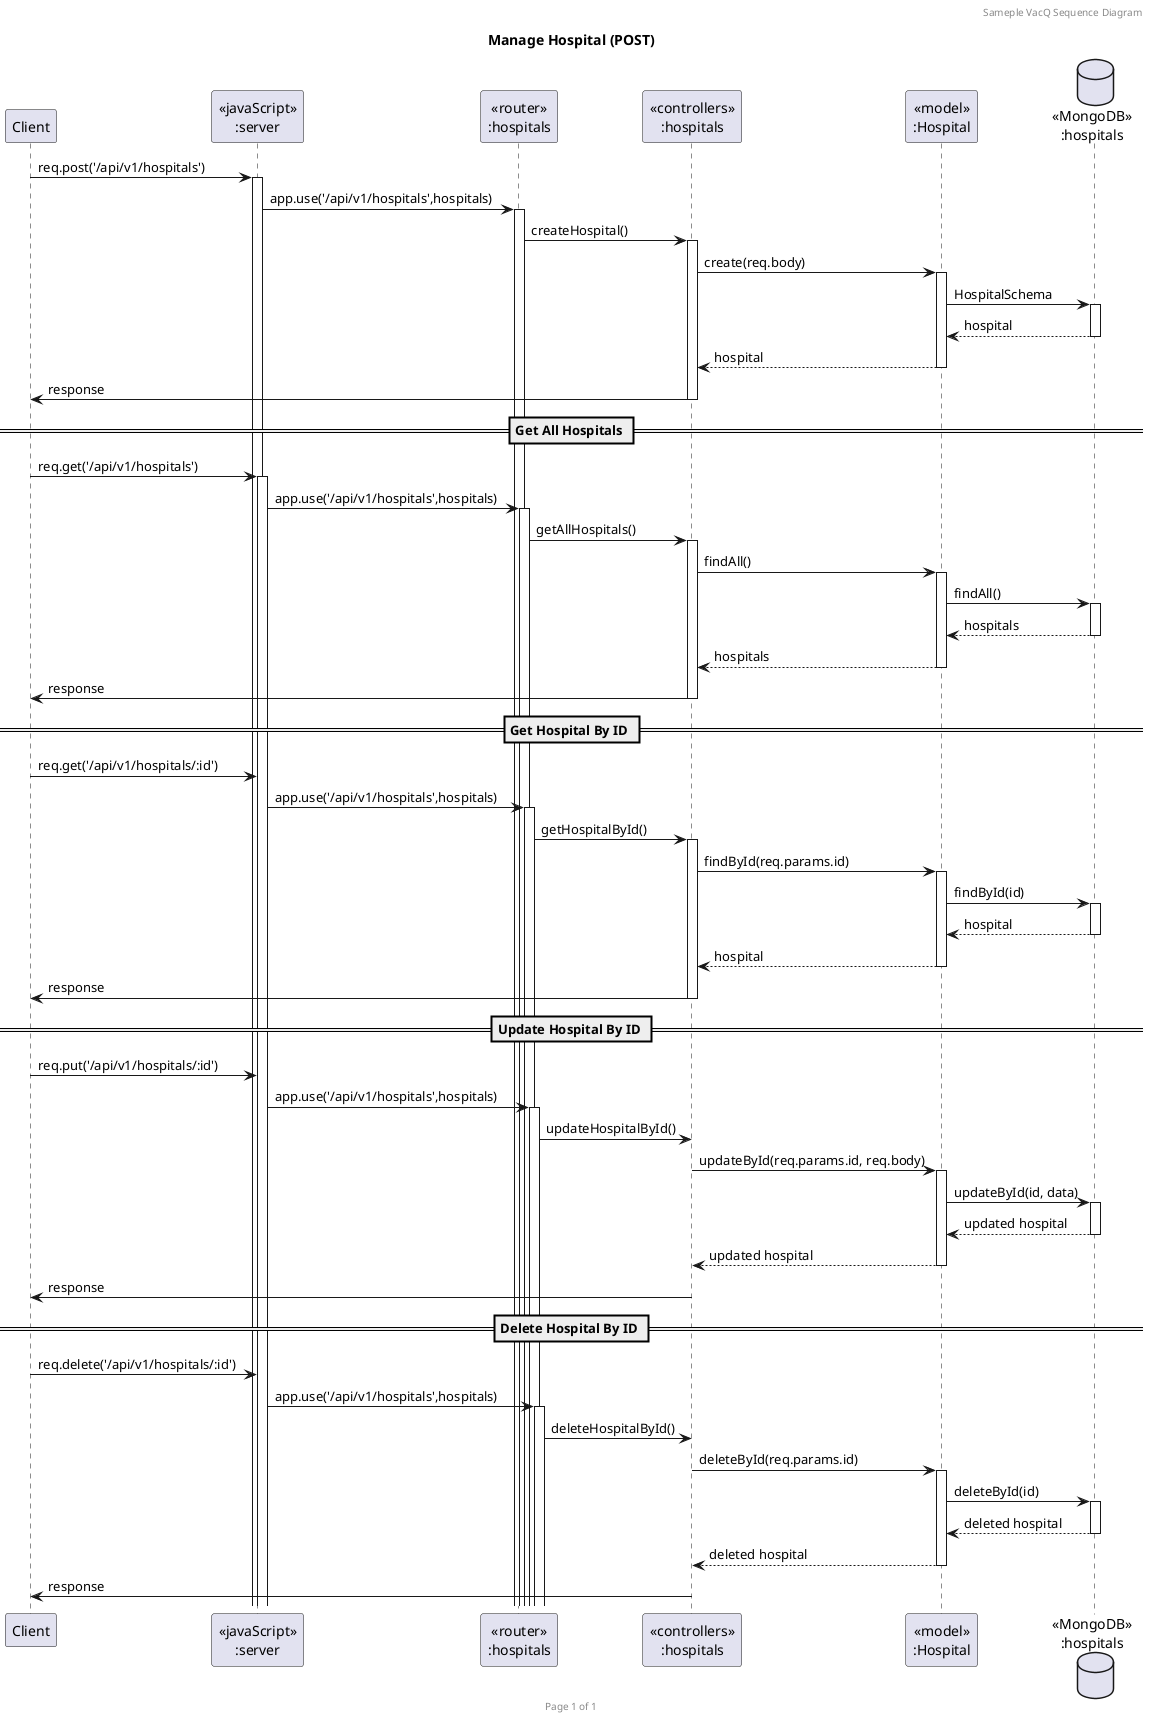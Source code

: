 @startuml Manage Hospital (POST)

header Sameple VacQ Sequence Diagram
footer Page %page% of %lastpage%
title "Manage Hospital (POST)"

participant "Client" as client
participant "<<javaScript>>\n:server" as server
participant "<<router>>\n:hospitals" as routerHospitals
participant "<<controllers>>\n:hospitals" as controllersHospitals
participant "<<model>>\n:Hospital" as modelHospital
database "<<MongoDB>>\n:hospitals" as HospitalsDatabase

client->server ++:req.post('/api/v1/hospitals')
server->routerHospitals ++:app.use('/api/v1/hospitals',hospitals)
routerHospitals -> controllersHospitals ++:createHospital()
controllersHospitals->modelHospital ++:create(req.body)
modelHospital ->HospitalsDatabase ++: HospitalSchema
HospitalsDatabase --> modelHospital --: hospital
controllersHospitals <-- modelHospital --:hospital
controllersHospitals->client --:response


== Get All Hospitals == 

client->server ++:req.get('/api/v1/hospitals')
server->routerHospitals ++:app.use('/api/v1/hospitals',hospitals)
routerHospitals -> controllersHospitals ++:getAllHospitals()
controllersHospitals -> modelHospital ++:findAll()
modelHospital -> HospitalsDatabase ++: findAll()
HospitalsDatabase --> modelHospital --:hospitals
modelHospital --> controllersHospitals --:hospitals
controllersHospitals ->client --:response
== Get Hospital By ID ==

client->server :req.get('/api/v1/hospitals/:id')
server->routerHospitals ++:app.use('/api/v1/hospitals',hospitals)
routerHospitals -> controllersHospitals ++:getHospitalById()
controllersHospitals -> modelHospital ++:findById(req.params.id)
modelHospital -> HospitalsDatabase ++: findById(id)
HospitalsDatabase --> modelHospital --:hospital
modelHospital --> controllersHospitals --:hospital
controllersHospitals ->client --:response

== Update Hospital By ID ==

client->server :req.put('/api/v1/hospitals/:id')
server->routerHospitals ++:app.use('/api/v1/hospitals',hospitals)
routerHospitals -> controllersHospitals :updateHospitalById()
controllersHospitals -> modelHospital ++:updateById(req.params.id, req.body)
modelHospital -> HospitalsDatabase ++: updateById(id, data)
HospitalsDatabase --> modelHospital --:updated hospital
modelHospital --> controllersHospitals --:updated hospital
controllersHospitals ->client --:response
== Delete Hospital By ID == 

client->server :req.delete('/api/v1/hospitals/:id')
server->routerHospitals ++:app.use('/api/v1/hospitals',hospitals)
routerHospitals -> controllersHospitals :deleteHospitalById()
controllersHospitals -> modelHospital ++:deleteById(req.params.id)
modelHospital -> HospitalsDatabase ++: deleteById(id)
HospitalsDatabase --> modelHospital --:deleted hospital
modelHospital --> controllersHospitals --:deleted hospital
controllersHospitals ->client --:response
@enduml
